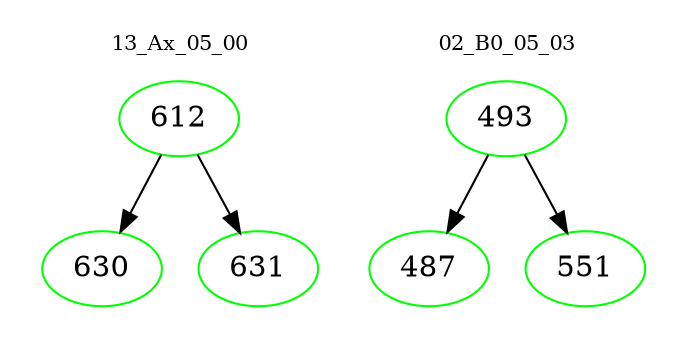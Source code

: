 digraph{
subgraph cluster_0 {
color = white
label = "13_Ax_05_00";
fontsize=10;
T0_612 [label="612", color="green"]
T0_612 -> T0_630 [color="black"]
T0_630 [label="630", color="green"]
T0_612 -> T0_631 [color="black"]
T0_631 [label="631", color="green"]
}
subgraph cluster_1 {
color = white
label = "02_B0_05_03";
fontsize=10;
T1_493 [label="493", color="green"]
T1_493 -> T1_487 [color="black"]
T1_487 [label="487", color="green"]
T1_493 -> T1_551 [color="black"]
T1_551 [label="551", color="green"]
}
}
